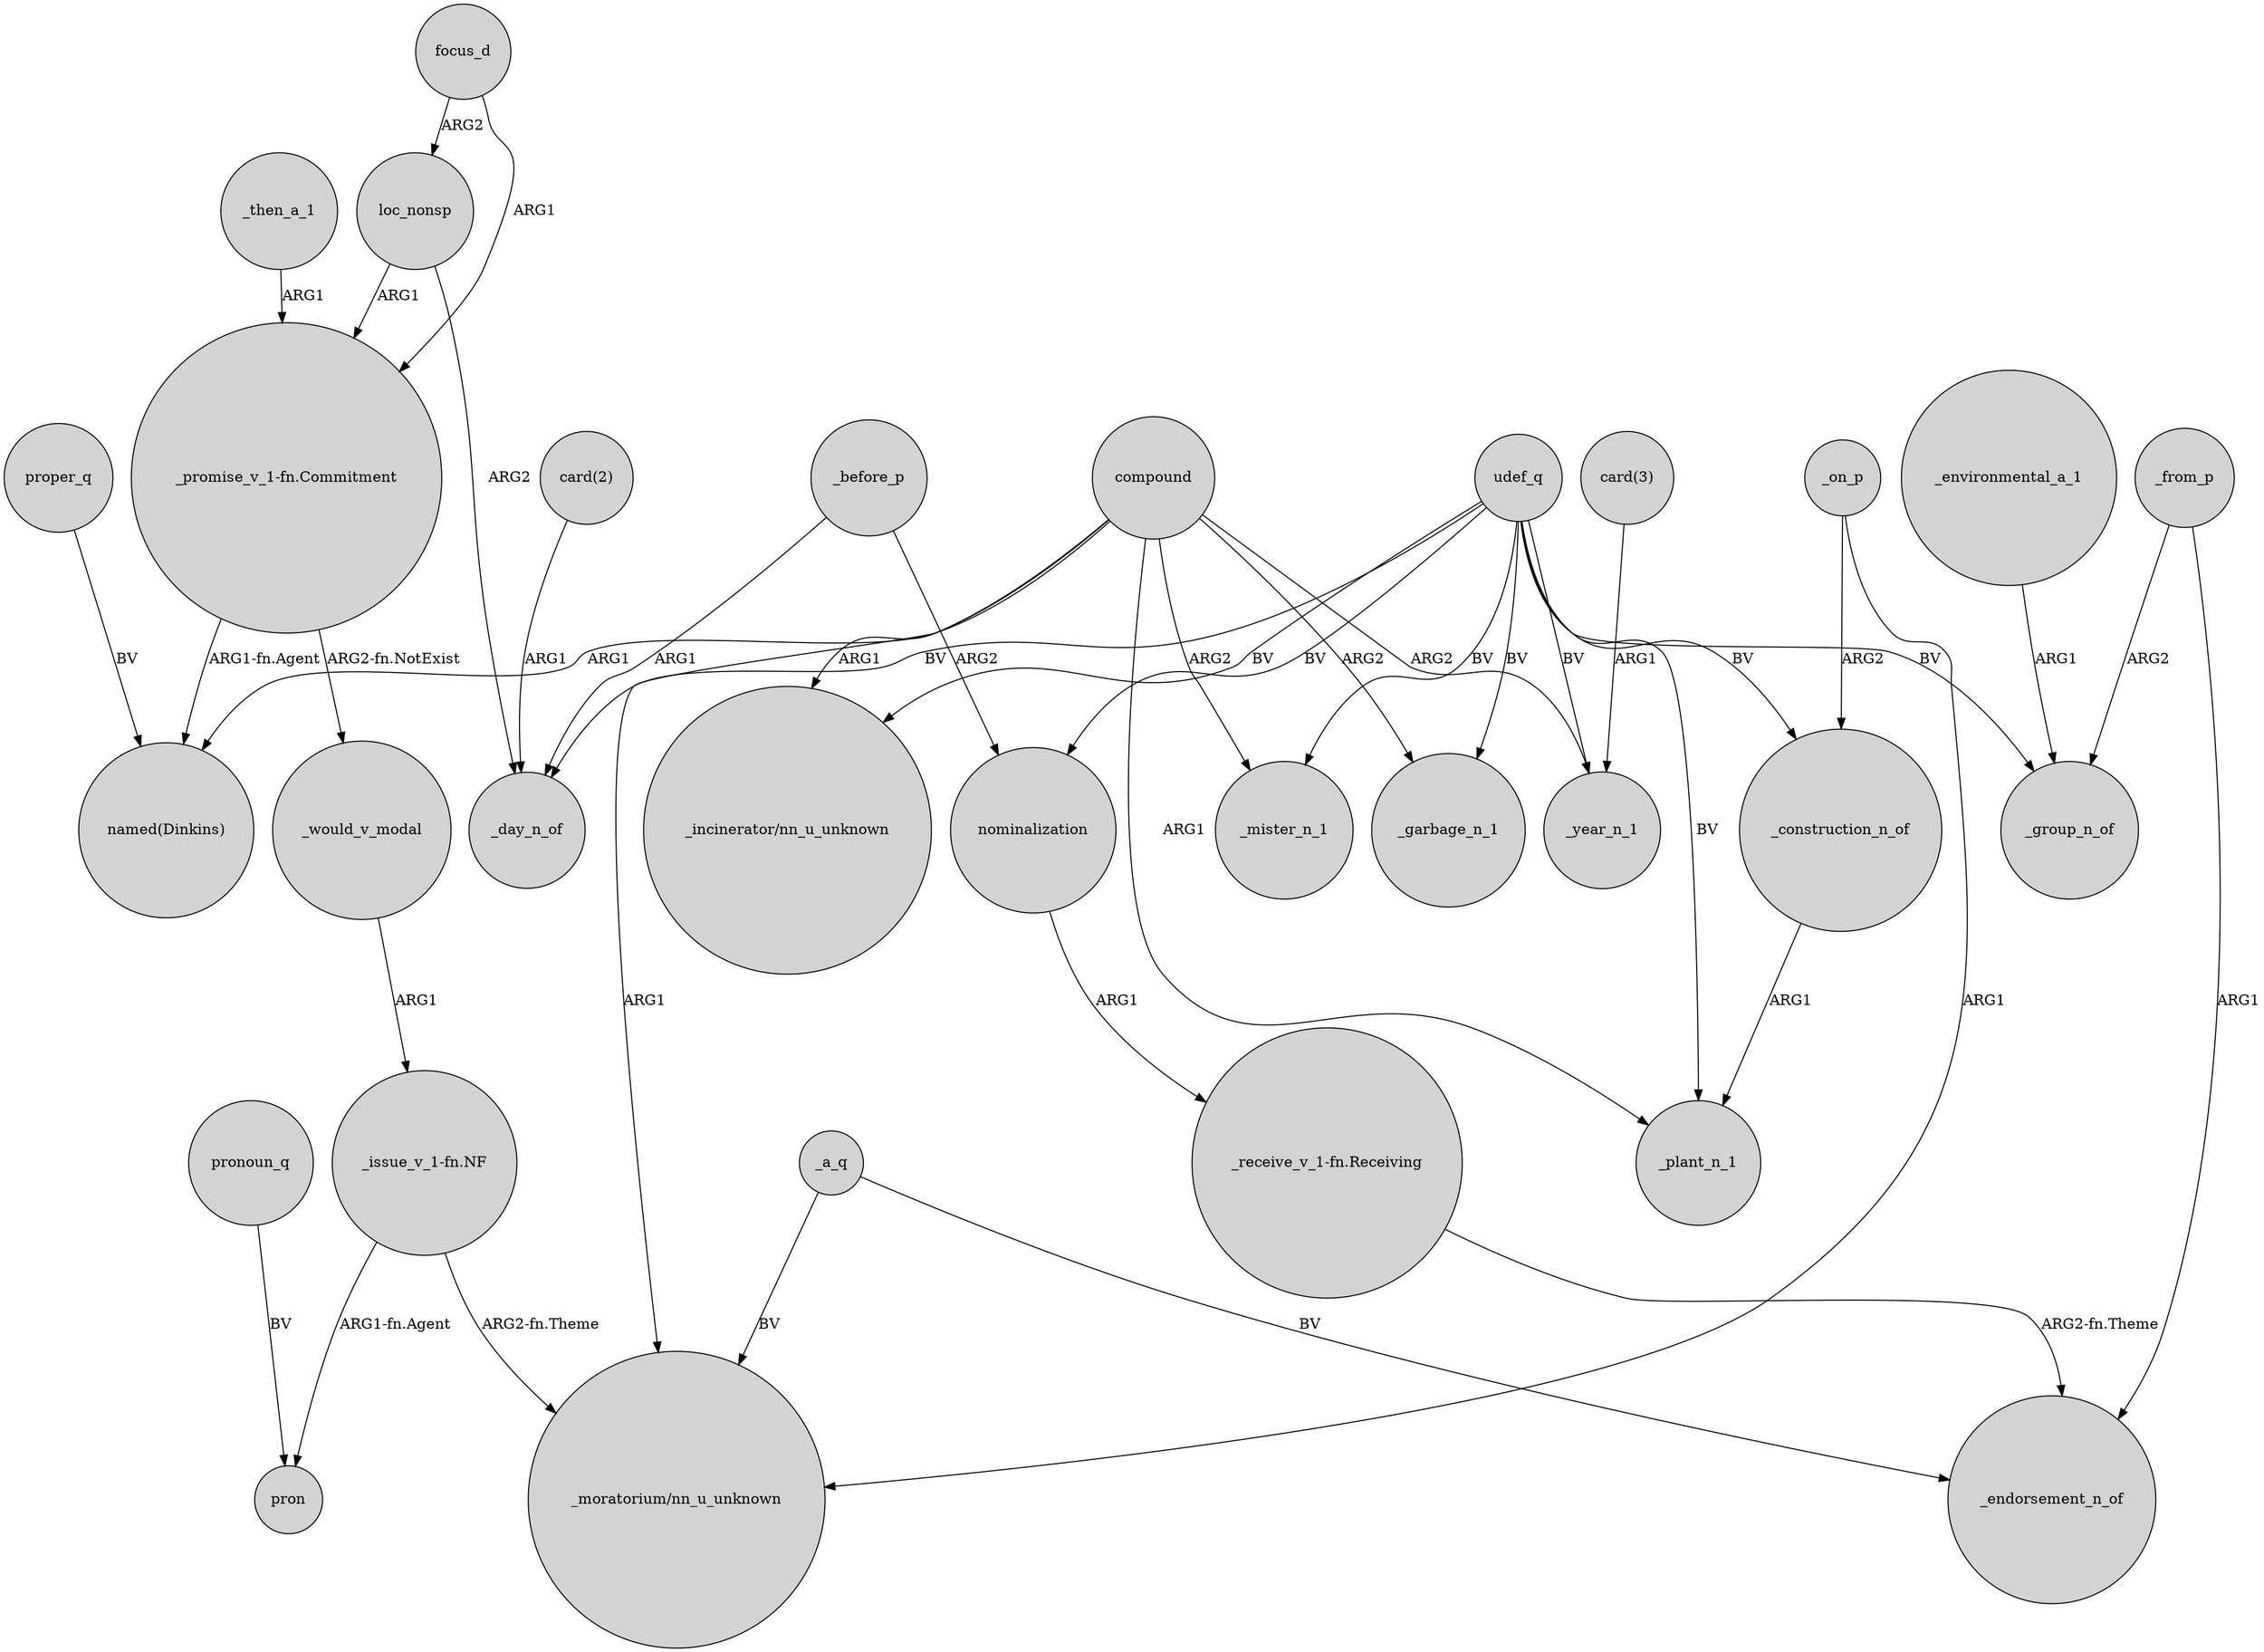 digraph {
	node [shape=circle style=filled]
	"card(2)" -> _day_n_of [label=ARG1]
	focus_d -> loc_nonsp [label=ARG2]
	compound -> "_incinerator/nn_u_unknown" [label=ARG1]
	udef_q -> _garbage_n_1 [label=BV]
	compound -> _mister_n_1 [label=ARG2]
	_a_q -> "_moratorium/nn_u_unknown" [label=BV]
	_environmental_a_1 -> _group_n_of [label=ARG1]
	udef_q -> _mister_n_1 [label=BV]
	_construction_n_of -> _plant_n_1 [label=ARG1]
	loc_nonsp -> "_promise_v_1-fn.Commitment" [label=ARG1]
	udef_q -> _day_n_of [label=BV]
	_before_p -> nominalization [label=ARG2]
	"_receive_v_1-fn.Receiving" -> _endorsement_n_of [label="ARG2-fn.Theme"]
	"_promise_v_1-fn.Commitment" -> "named(Dinkins)" [label="ARG1-fn.Agent"]
	_on_p -> "_moratorium/nn_u_unknown" [label=ARG1]
	compound -> _plant_n_1 [label=ARG1]
	_then_a_1 -> "_promise_v_1-fn.Commitment" [label=ARG1]
	_before_p -> _day_n_of [label=ARG1]
	"_promise_v_1-fn.Commitment" -> _would_v_modal [label="ARG2-fn.NotExist"]
	compound -> "_moratorium/nn_u_unknown" [label=ARG1]
	compound -> "named(Dinkins)" [label=ARG1]
	nominalization -> "_receive_v_1-fn.Receiving" [label=ARG1]
	focus_d -> "_promise_v_1-fn.Commitment" [label=ARG1]
	_would_v_modal -> "_issue_v_1-fn.NF" [label=ARG1]
	pronoun_q -> pron [label=BV]
	"_issue_v_1-fn.NF" -> pron [label="ARG1-fn.Agent"]
	udef_q -> "_incinerator/nn_u_unknown" [label=BV]
	"_issue_v_1-fn.NF" -> "_moratorium/nn_u_unknown" [label="ARG2-fn.Theme"]
	_a_q -> _endorsement_n_of [label=BV]
	"card(3)" -> _year_n_1 [label=ARG1]
	udef_q -> _plant_n_1 [label=BV]
	udef_q -> nominalization [label=BV]
	loc_nonsp -> _day_n_of [label=ARG2]
	_from_p -> _endorsement_n_of [label=ARG1]
	udef_q -> _year_n_1 [label=BV]
	compound -> _garbage_n_1 [label=ARG2]
	udef_q -> _construction_n_of [label=BV]
	_on_p -> _construction_n_of [label=ARG2]
	udef_q -> _group_n_of [label=BV]
	proper_q -> "named(Dinkins)" [label=BV]
	compound -> _year_n_1 [label=ARG2]
	_from_p -> _group_n_of [label=ARG2]
}
